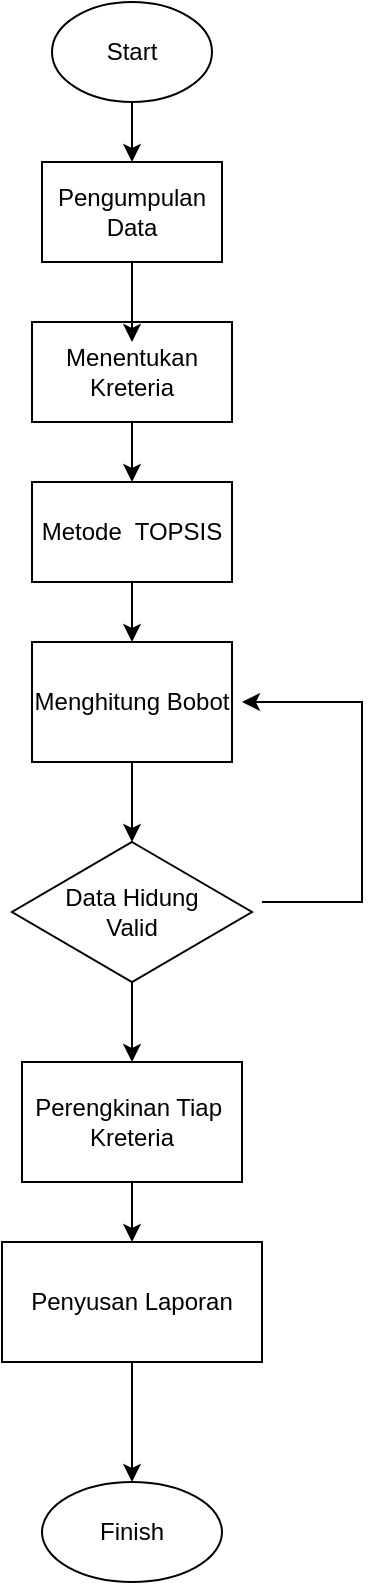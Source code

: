 <mxfile version="15.6.8" type="google"><diagram id="V08tWQLHKCvrRmgX49xL" name="Page-1"><mxGraphModel dx="868" dy="425" grid="1" gridSize="10" guides="1" tooltips="1" connect="1" arrows="1" fold="1" page="1" pageScale="1" pageWidth="850" pageHeight="1100" math="0" shadow="0"><root><mxCell id="0"/><mxCell id="1" parent="0"/><mxCell id="XbUOTiAVXHrS5OD4s3yB-1" value="Start" style="ellipse;whiteSpace=wrap;html=1;" vertex="1" parent="1"><mxGeometry x="405" y="150" width="80" height="50" as="geometry"/></mxCell><mxCell id="XbUOTiAVXHrS5OD4s3yB-2" value="Menentukan Kreteria" style="rounded=0;whiteSpace=wrap;html=1;" vertex="1" parent="1"><mxGeometry x="395" y="310" width="100" height="50" as="geometry"/></mxCell><mxCell id="XbUOTiAVXHrS5OD4s3yB-4" value="Metode&amp;nbsp; TOPSIS" style="rounded=0;whiteSpace=wrap;html=1;" vertex="1" parent="1"><mxGeometry x="395" y="390" width="100" height="50" as="geometry"/></mxCell><mxCell id="XbUOTiAVXHrS5OD4s3yB-5" value="Menghitung Bobot" style="rounded=0;whiteSpace=wrap;html=1;" vertex="1" parent="1"><mxGeometry x="395" y="470" width="100" height="60" as="geometry"/></mxCell><mxCell id="XbUOTiAVXHrS5OD4s3yB-6" value="Pengumpulan Data" style="rounded=0;whiteSpace=wrap;html=1;" vertex="1" parent="1"><mxGeometry x="400" y="230" width="90" height="50" as="geometry"/></mxCell><mxCell id="XbUOTiAVXHrS5OD4s3yB-7" value="" style="endArrow=classic;html=1;rounded=0;exitX=0.5;exitY=1;exitDx=0;exitDy=0;entryX=0.5;entryY=0;entryDx=0;entryDy=0;" edge="1" parent="1" source="XbUOTiAVXHrS5OD4s3yB-1" target="XbUOTiAVXHrS5OD4s3yB-6"><mxGeometry width="50" height="50" relative="1" as="geometry"><mxPoint x="400" y="400" as="sourcePoint"/><mxPoint x="440" y="230" as="targetPoint"/></mxGeometry></mxCell><mxCell id="XbUOTiAVXHrS5OD4s3yB-9" value="" style="endArrow=classic;html=1;rounded=0;" edge="1" parent="1" source="XbUOTiAVXHrS5OD4s3yB-6"><mxGeometry width="50" height="50" relative="1" as="geometry"><mxPoint x="440" y="330" as="sourcePoint"/><mxPoint x="445" y="320" as="targetPoint"/></mxGeometry></mxCell><mxCell id="XbUOTiAVXHrS5OD4s3yB-11" value="" style="endArrow=classic;html=1;rounded=0;exitX=0.5;exitY=1;exitDx=0;exitDy=0;entryX=0.5;entryY=0;entryDx=0;entryDy=0;" edge="1" parent="1" source="XbUOTiAVXHrS5OD4s3yB-2" target="XbUOTiAVXHrS5OD4s3yB-4"><mxGeometry width="50" height="50" relative="1" as="geometry"><mxPoint x="430" y="410" as="sourcePoint"/><mxPoint x="480" y="360" as="targetPoint"/></mxGeometry></mxCell><mxCell id="XbUOTiAVXHrS5OD4s3yB-12" value="" style="endArrow=classic;html=1;rounded=0;exitX=0.5;exitY=1;exitDx=0;exitDy=0;entryX=0.5;entryY=0;entryDx=0;entryDy=0;" edge="1" parent="1" source="XbUOTiAVXHrS5OD4s3yB-4" target="XbUOTiAVXHrS5OD4s3yB-5"><mxGeometry width="50" height="50" relative="1" as="geometry"><mxPoint x="440" y="490" as="sourcePoint"/><mxPoint x="490" y="440" as="targetPoint"/></mxGeometry></mxCell><mxCell id="XbUOTiAVXHrS5OD4s3yB-14" value="Data Hidung &lt;br&gt;Valid" style="rhombus;whiteSpace=wrap;html=1;" vertex="1" parent="1"><mxGeometry x="385" y="570" width="120" height="70" as="geometry"/></mxCell><mxCell id="XbUOTiAVXHrS5OD4s3yB-15" value="" style="endArrow=classic;html=1;rounded=0;" edge="1" parent="1"><mxGeometry width="50" height="50" relative="1" as="geometry"><mxPoint x="510" y="600" as="sourcePoint"/><mxPoint x="500" y="500" as="targetPoint"/><Array as="points"><mxPoint x="560" y="600"/><mxPoint x="560" y="500"/></Array></mxGeometry></mxCell><mxCell id="XbUOTiAVXHrS5OD4s3yB-16" value="" style="endArrow=classic;html=1;rounded=0;exitX=0.5;exitY=1;exitDx=0;exitDy=0;entryX=0.5;entryY=0;entryDx=0;entryDy=0;" edge="1" parent="1" source="XbUOTiAVXHrS5OD4s3yB-5" target="XbUOTiAVXHrS5OD4s3yB-14"><mxGeometry width="50" height="50" relative="1" as="geometry"><mxPoint x="440" y="580" as="sourcePoint"/><mxPoint x="490" y="530" as="targetPoint"/></mxGeometry></mxCell><mxCell id="XbUOTiAVXHrS5OD4s3yB-17" value="Perengkinan Tiap&amp;nbsp;&lt;br&gt;Kreteria" style="rounded=0;whiteSpace=wrap;html=1;" vertex="1" parent="1"><mxGeometry x="390" y="680" width="110" height="60" as="geometry"/></mxCell><mxCell id="XbUOTiAVXHrS5OD4s3yB-18" value="Penyusan Laporan" style="rounded=0;whiteSpace=wrap;html=1;" vertex="1" parent="1"><mxGeometry x="380" y="770" width="130" height="60" as="geometry"/></mxCell><mxCell id="XbUOTiAVXHrS5OD4s3yB-19" value="Finish" style="ellipse;whiteSpace=wrap;html=1;" vertex="1" parent="1"><mxGeometry x="400" y="890" width="90" height="50" as="geometry"/></mxCell><mxCell id="XbUOTiAVXHrS5OD4s3yB-20" value="" style="endArrow=classic;html=1;rounded=0;exitX=0.5;exitY=1;exitDx=0;exitDy=0;entryX=0.5;entryY=0;entryDx=0;entryDy=0;" edge="1" parent="1" source="XbUOTiAVXHrS5OD4s3yB-14" target="XbUOTiAVXHrS5OD4s3yB-17"><mxGeometry width="50" height="50" relative="1" as="geometry"><mxPoint x="440" y="690" as="sourcePoint"/><mxPoint x="445" y="660" as="targetPoint"/></mxGeometry></mxCell><mxCell id="XbUOTiAVXHrS5OD4s3yB-21" value="" style="endArrow=classic;html=1;rounded=0;exitX=0.5;exitY=1;exitDx=0;exitDy=0;entryX=0.5;entryY=0;entryDx=0;entryDy=0;" edge="1" parent="1" source="XbUOTiAVXHrS5OD4s3yB-17" target="XbUOTiAVXHrS5OD4s3yB-18"><mxGeometry width="50" height="50" relative="1" as="geometry"><mxPoint x="440" y="780" as="sourcePoint"/><mxPoint x="490" y="730" as="targetPoint"/></mxGeometry></mxCell><mxCell id="XbUOTiAVXHrS5OD4s3yB-22" value="" style="endArrow=classic;html=1;rounded=0;exitX=0.5;exitY=1;exitDx=0;exitDy=0;entryX=0.5;entryY=0;entryDx=0;entryDy=0;" edge="1" parent="1" source="XbUOTiAVXHrS5OD4s3yB-18" target="XbUOTiAVXHrS5OD4s3yB-19"><mxGeometry width="50" height="50" relative="1" as="geometry"><mxPoint x="560" y="710" as="sourcePoint"/><mxPoint x="450" y="860" as="targetPoint"/></mxGeometry></mxCell></root></mxGraphModel></diagram></mxfile>